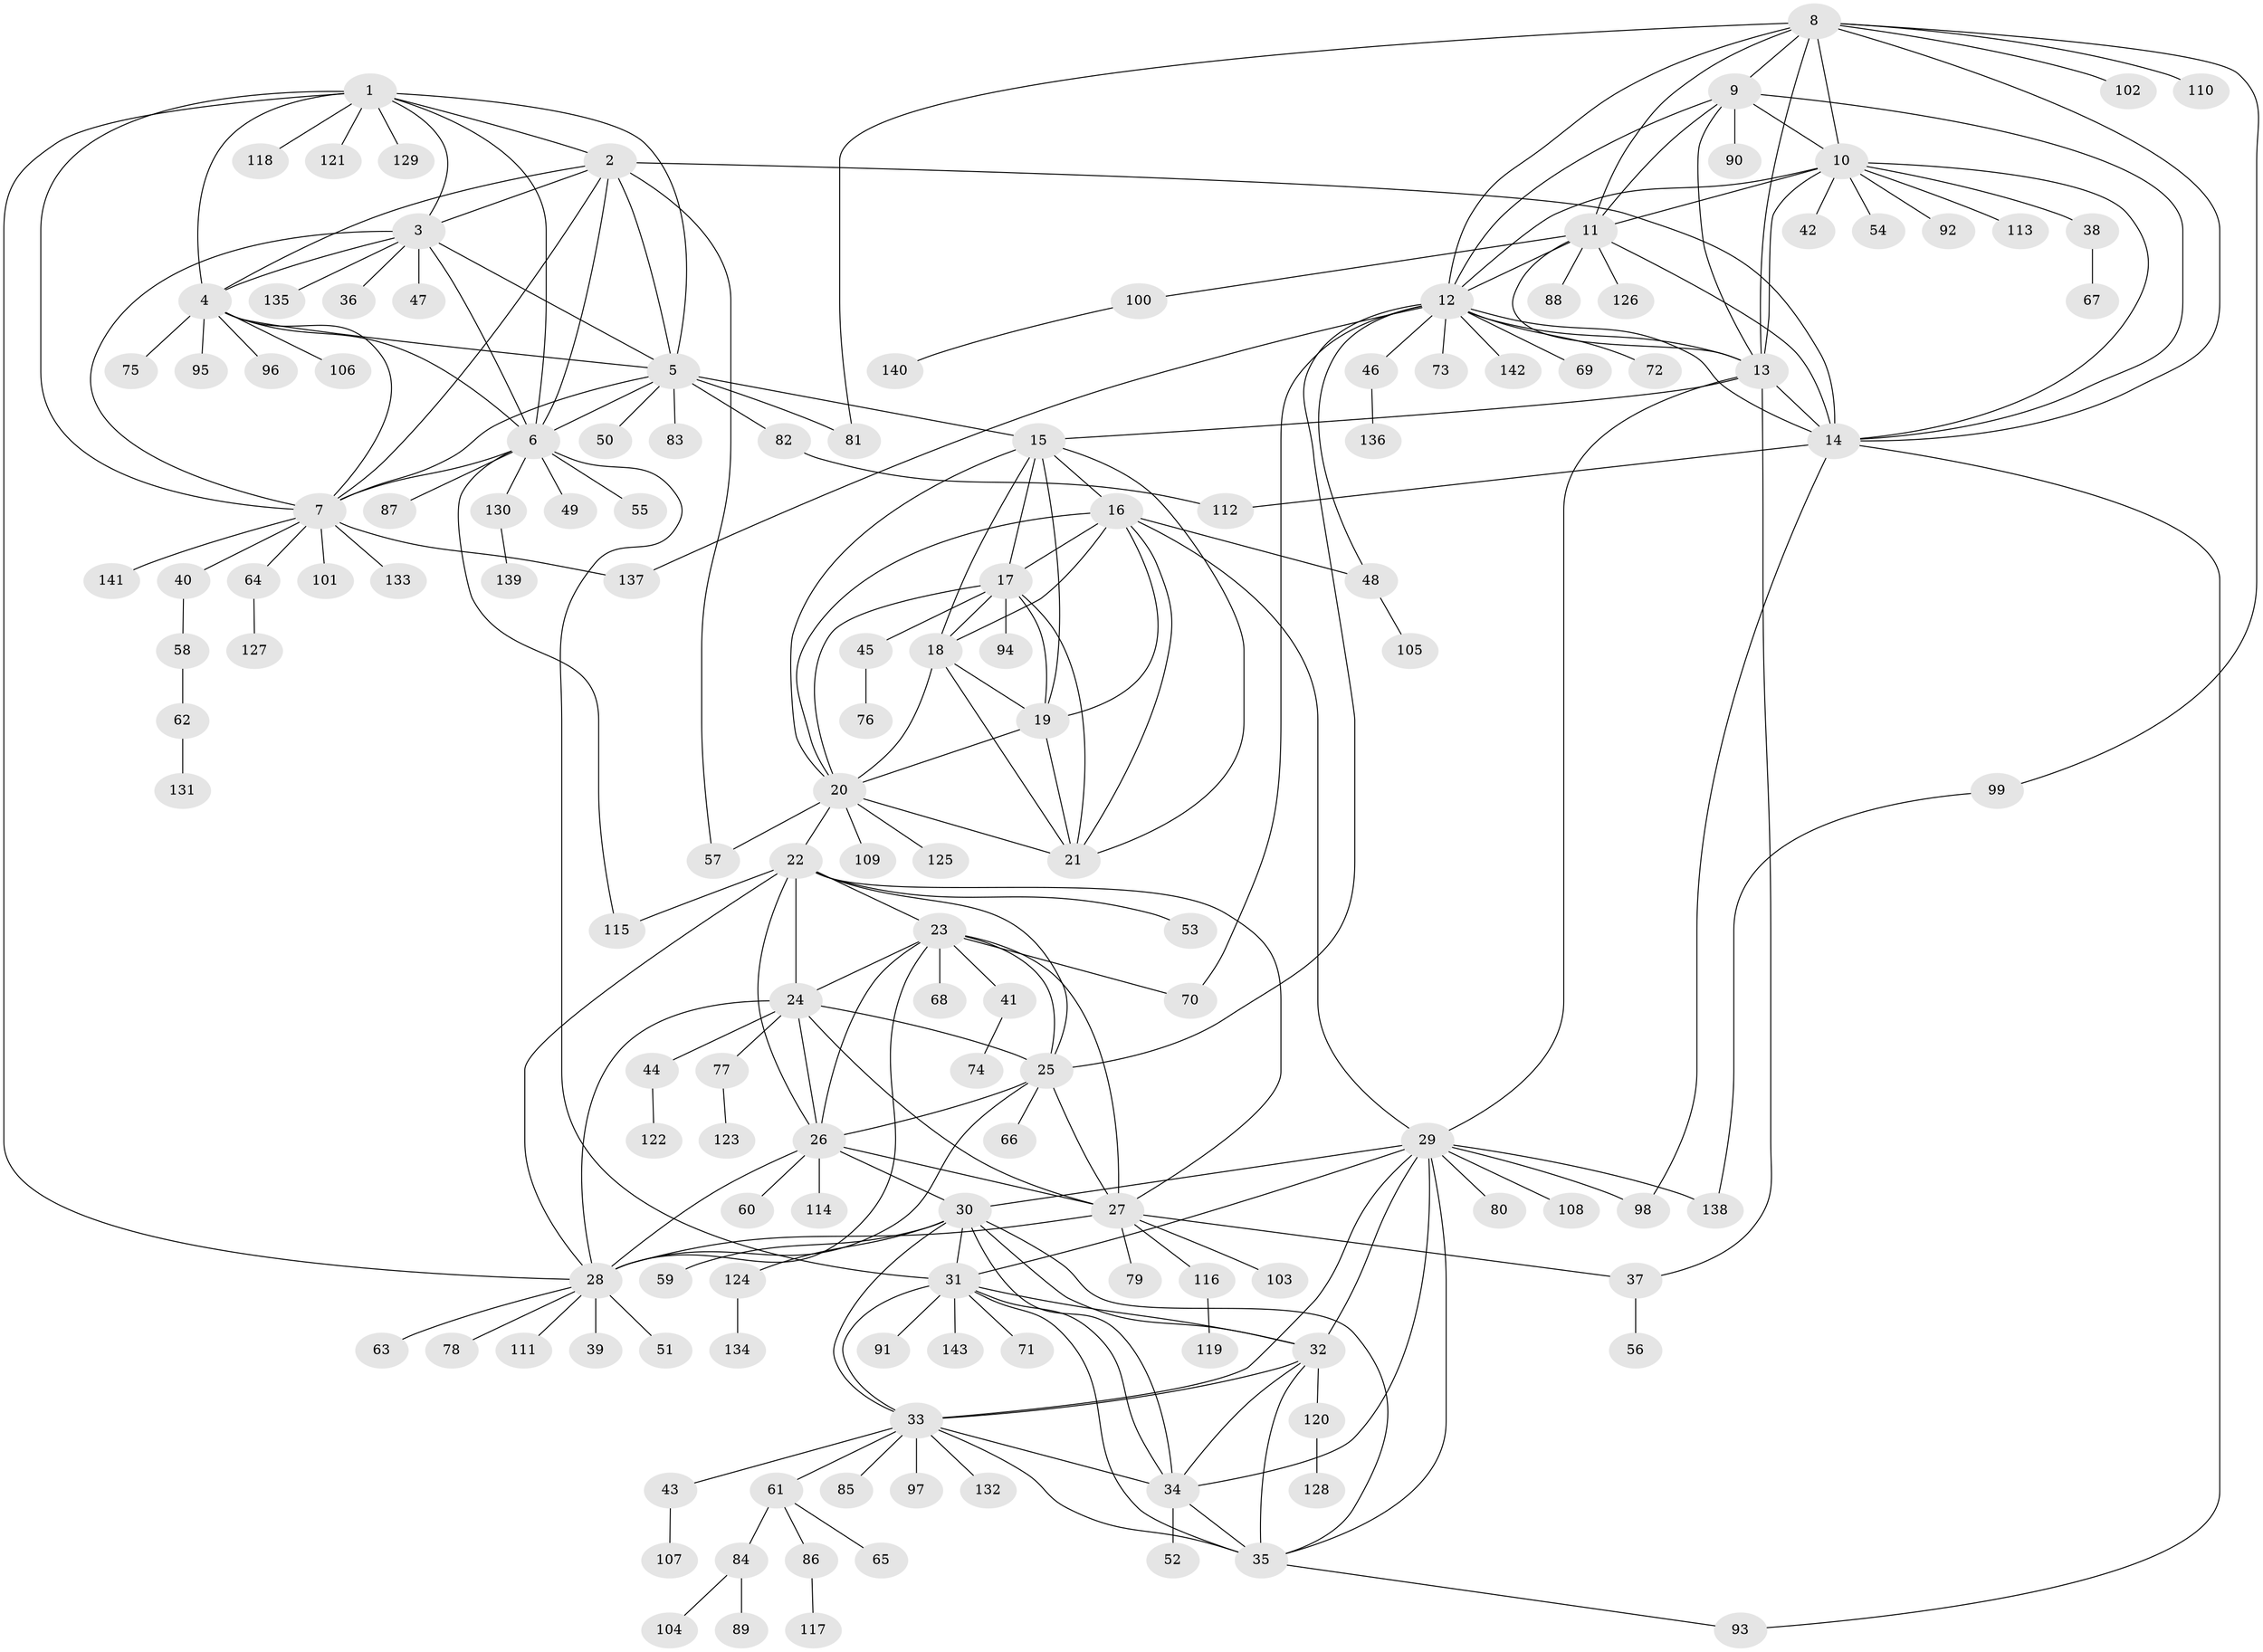 // coarse degree distribution, {11: 0.0297029702970297, 9: 0.04950495049504951, 7: 0.0594059405940594, 3: 0.0297029702970297, 12: 0.019801980198019802, 6: 0.039603960396039604, 1: 0.5841584158415841, 8: 0.019801980198019802, 2: 0.1485148514851485, 10: 0.009900990099009901, 4: 0.009900990099009901}
// Generated by graph-tools (version 1.1) at 2025/37/03/04/25 23:37:30]
// undirected, 143 vertices, 234 edges
graph export_dot {
  node [color=gray90,style=filled];
  1;
  2;
  3;
  4;
  5;
  6;
  7;
  8;
  9;
  10;
  11;
  12;
  13;
  14;
  15;
  16;
  17;
  18;
  19;
  20;
  21;
  22;
  23;
  24;
  25;
  26;
  27;
  28;
  29;
  30;
  31;
  32;
  33;
  34;
  35;
  36;
  37;
  38;
  39;
  40;
  41;
  42;
  43;
  44;
  45;
  46;
  47;
  48;
  49;
  50;
  51;
  52;
  53;
  54;
  55;
  56;
  57;
  58;
  59;
  60;
  61;
  62;
  63;
  64;
  65;
  66;
  67;
  68;
  69;
  70;
  71;
  72;
  73;
  74;
  75;
  76;
  77;
  78;
  79;
  80;
  81;
  82;
  83;
  84;
  85;
  86;
  87;
  88;
  89;
  90;
  91;
  92;
  93;
  94;
  95;
  96;
  97;
  98;
  99;
  100;
  101;
  102;
  103;
  104;
  105;
  106;
  107;
  108;
  109;
  110;
  111;
  112;
  113;
  114;
  115;
  116;
  117;
  118;
  119;
  120;
  121;
  122;
  123;
  124;
  125;
  126;
  127;
  128;
  129;
  130;
  131;
  132;
  133;
  134;
  135;
  136;
  137;
  138;
  139;
  140;
  141;
  142;
  143;
  1 -- 2;
  1 -- 3;
  1 -- 4;
  1 -- 5;
  1 -- 6;
  1 -- 7;
  1 -- 28;
  1 -- 118;
  1 -- 121;
  1 -- 129;
  2 -- 3;
  2 -- 4;
  2 -- 5;
  2 -- 6;
  2 -- 7;
  2 -- 14;
  2 -- 57;
  3 -- 4;
  3 -- 5;
  3 -- 6;
  3 -- 7;
  3 -- 36;
  3 -- 47;
  3 -- 135;
  4 -- 5;
  4 -- 6;
  4 -- 7;
  4 -- 75;
  4 -- 95;
  4 -- 96;
  4 -- 106;
  5 -- 6;
  5 -- 7;
  5 -- 15;
  5 -- 50;
  5 -- 81;
  5 -- 82;
  5 -- 83;
  6 -- 7;
  6 -- 31;
  6 -- 49;
  6 -- 55;
  6 -- 87;
  6 -- 115;
  6 -- 130;
  7 -- 40;
  7 -- 64;
  7 -- 101;
  7 -- 133;
  7 -- 137;
  7 -- 141;
  8 -- 9;
  8 -- 10;
  8 -- 11;
  8 -- 12;
  8 -- 13;
  8 -- 14;
  8 -- 81;
  8 -- 99;
  8 -- 102;
  8 -- 110;
  9 -- 10;
  9 -- 11;
  9 -- 12;
  9 -- 13;
  9 -- 14;
  9 -- 90;
  10 -- 11;
  10 -- 12;
  10 -- 13;
  10 -- 14;
  10 -- 38;
  10 -- 42;
  10 -- 54;
  10 -- 92;
  10 -- 113;
  11 -- 12;
  11 -- 13;
  11 -- 14;
  11 -- 88;
  11 -- 100;
  11 -- 126;
  12 -- 13;
  12 -- 14;
  12 -- 25;
  12 -- 46;
  12 -- 48;
  12 -- 69;
  12 -- 70;
  12 -- 72;
  12 -- 73;
  12 -- 137;
  12 -- 142;
  13 -- 14;
  13 -- 15;
  13 -- 29;
  13 -- 37;
  14 -- 93;
  14 -- 98;
  14 -- 112;
  15 -- 16;
  15 -- 17;
  15 -- 18;
  15 -- 19;
  15 -- 20;
  15 -- 21;
  16 -- 17;
  16 -- 18;
  16 -- 19;
  16 -- 20;
  16 -- 21;
  16 -- 29;
  16 -- 48;
  17 -- 18;
  17 -- 19;
  17 -- 20;
  17 -- 21;
  17 -- 45;
  17 -- 94;
  18 -- 19;
  18 -- 20;
  18 -- 21;
  19 -- 20;
  19 -- 21;
  20 -- 21;
  20 -- 22;
  20 -- 57;
  20 -- 109;
  20 -- 125;
  22 -- 23;
  22 -- 24;
  22 -- 25;
  22 -- 26;
  22 -- 27;
  22 -- 28;
  22 -- 53;
  22 -- 115;
  23 -- 24;
  23 -- 25;
  23 -- 26;
  23 -- 27;
  23 -- 28;
  23 -- 41;
  23 -- 68;
  23 -- 70;
  24 -- 25;
  24 -- 26;
  24 -- 27;
  24 -- 28;
  24 -- 44;
  24 -- 77;
  25 -- 26;
  25 -- 27;
  25 -- 28;
  25 -- 66;
  26 -- 27;
  26 -- 28;
  26 -- 30;
  26 -- 60;
  26 -- 114;
  27 -- 28;
  27 -- 37;
  27 -- 79;
  27 -- 103;
  27 -- 116;
  28 -- 39;
  28 -- 51;
  28 -- 63;
  28 -- 78;
  28 -- 111;
  29 -- 30;
  29 -- 31;
  29 -- 32;
  29 -- 33;
  29 -- 34;
  29 -- 35;
  29 -- 80;
  29 -- 98;
  29 -- 108;
  29 -- 138;
  30 -- 31;
  30 -- 32;
  30 -- 33;
  30 -- 34;
  30 -- 35;
  30 -- 59;
  30 -- 124;
  31 -- 32;
  31 -- 33;
  31 -- 34;
  31 -- 35;
  31 -- 71;
  31 -- 91;
  31 -- 143;
  32 -- 33;
  32 -- 34;
  32 -- 35;
  32 -- 120;
  33 -- 34;
  33 -- 35;
  33 -- 43;
  33 -- 61;
  33 -- 85;
  33 -- 97;
  33 -- 132;
  34 -- 35;
  34 -- 52;
  35 -- 93;
  37 -- 56;
  38 -- 67;
  40 -- 58;
  41 -- 74;
  43 -- 107;
  44 -- 122;
  45 -- 76;
  46 -- 136;
  48 -- 105;
  58 -- 62;
  61 -- 65;
  61 -- 84;
  61 -- 86;
  62 -- 131;
  64 -- 127;
  77 -- 123;
  82 -- 112;
  84 -- 89;
  84 -- 104;
  86 -- 117;
  99 -- 138;
  100 -- 140;
  116 -- 119;
  120 -- 128;
  124 -- 134;
  130 -- 139;
}
